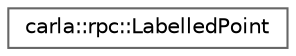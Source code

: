 digraph "类继承关系图"
{
 // INTERACTIVE_SVG=YES
 // LATEX_PDF_SIZE
  bgcolor="transparent";
  edge [fontname=Helvetica,fontsize=10,labelfontname=Helvetica,labelfontsize=10];
  node [fontname=Helvetica,fontsize=10,shape=box,height=0.2,width=0.4];
  rankdir="LR";
  Node0 [id="Node000000",label="carla::rpc::LabelledPoint",height=0.2,width=0.4,color="grey40", fillcolor="white", style="filled",URL="$d0/dac/structcarla_1_1rpc_1_1LabelledPoint.html",tooltip=" "];
}

